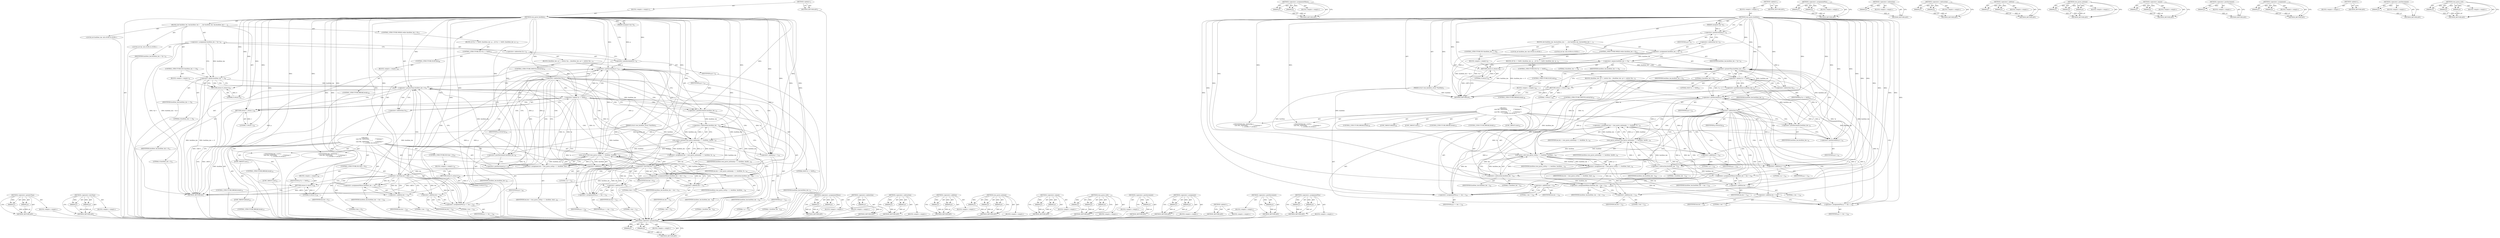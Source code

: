 digraph "&lt;operator&gt;.assignmentPlus" {
vulnerable_141 [label=<(METHOD,&lt;operator&gt;.greaterThan)>];
vulnerable_142 [label=<(PARAM,p1)>];
vulnerable_143 [label=<(PARAM,p2)>];
vulnerable_144 [label=<(BLOCK,&lt;empty&gt;,&lt;empty&gt;)>];
vulnerable_145 [label=<(METHOD_RETURN,ANY)>];
vulnerable_166 [label=<(METHOD,&lt;operator&gt;.assignmentMinus)>];
vulnerable_167 [label=<(PARAM,p1)>];
vulnerable_168 [label=<(PARAM,p2)>];
vulnerable_169 [label=<(BLOCK,&lt;empty&gt;,&lt;empty&gt;)>];
vulnerable_170 [label=<(METHOD_RETURN,ANY)>];
vulnerable_6 [label=<(METHOD,&lt;global&gt;)<SUB>1</SUB>>];
vulnerable_7 [label=<(BLOCK,&lt;empty&gt;,&lt;empty&gt;)<SUB>1</SUB>>];
vulnerable_8 [label=<(METHOD,rose_parse_facilities)<SUB>1</SUB>>];
vulnerable_9 [label=<(PARAM,unsigned char *p)<SUB>1</SUB>>];
vulnerable_10 [label=<(PARAM,struct rose_facilities_struct *facilities)<SUB>2</SUB>>];
vulnerable_11 [label=<(BLOCK,{
	int facilities_len, len;

	facilities_len = ...,{
	int facilities_len, len;

	facilities_len = ...)<SUB>3</SUB>>];
vulnerable_12 [label="<(LOCAL,int facilities_len: int)<SUB>4</SUB>>"];
vulnerable_13 [label="<(LOCAL,int len: int)<SUB>4</SUB>>"];
vulnerable_14 [label=<(&lt;operator&gt;.assignment,facilities_len = *p++)<SUB>6</SUB>>];
vulnerable_15 [label=<(IDENTIFIER,facilities_len,facilities_len = *p++)<SUB>6</SUB>>];
vulnerable_16 [label=<(&lt;operator&gt;.indirection,*p++)<SUB>6</SUB>>];
vulnerable_17 [label=<(&lt;operator&gt;.postIncrement,p++)<SUB>6</SUB>>];
vulnerable_18 [label=<(IDENTIFIER,p,p++)<SUB>6</SUB>>];
vulnerable_19 [label=<(CONTROL_STRUCTURE,IF,if (facilities_len == 0))<SUB>8</SUB>>];
vulnerable_20 [label=<(&lt;operator&gt;.equals,facilities_len == 0)<SUB>8</SUB>>];
vulnerable_21 [label=<(IDENTIFIER,facilities_len,facilities_len == 0)<SUB>8</SUB>>];
vulnerable_22 [label=<(LITERAL,0,facilities_len == 0)<SUB>8</SUB>>];
vulnerable_23 [label=<(BLOCK,&lt;empty&gt;,&lt;empty&gt;)<SUB>9</SUB>>];
vulnerable_24 [label=<(RETURN,return 0;,return 0;)<SUB>9</SUB>>];
vulnerable_25 [label=<(LITERAL,0,return 0;)<SUB>9</SUB>>];
vulnerable_26 [label=<(CONTROL_STRUCTURE,WHILE,while (facilities_len &gt; 0))<SUB>11</SUB>>];
vulnerable_27 [label=<(&lt;operator&gt;.greaterThan,facilities_len &gt; 0)<SUB>11</SUB>>];
vulnerable_28 [label=<(IDENTIFIER,facilities_len,facilities_len &gt; 0)<SUB>11</SUB>>];
vulnerable_29 [label=<(LITERAL,0,facilities_len &gt; 0)<SUB>11</SUB>>];
vulnerable_30 [label=<(BLOCK,{
		if (*p == 0x00) {
			facilities_len--;
			p...,{
		if (*p == 0x00) {
			facilities_len--;
			p...)<SUB>11</SUB>>];
vulnerable_31 [label=<(CONTROL_STRUCTURE,IF,if (*p == 0x00))<SUB>12</SUB>>];
vulnerable_32 [label=<(&lt;operator&gt;.equals,*p == 0x00)<SUB>12</SUB>>];
vulnerable_33 [label=<(&lt;operator&gt;.indirection,*p)<SUB>12</SUB>>];
vulnerable_34 [label=<(IDENTIFIER,p,*p == 0x00)<SUB>12</SUB>>];
vulnerable_35 [label=<(LITERAL,0x00,*p == 0x00)<SUB>12</SUB>>];
vulnerable_36 [label=<(BLOCK,{
			facilities_len--;
			p++;

 			switch (*p)...,{
			facilities_len--;
			p++;

 			switch (*p)...)<SUB>12</SUB>>];
vulnerable_37 [label=<(&lt;operator&gt;.postDecrement,facilities_len--)<SUB>13</SUB>>];
vulnerable_38 [label=<(IDENTIFIER,facilities_len,facilities_len--)<SUB>13</SUB>>];
vulnerable_39 [label=<(&lt;operator&gt;.postIncrement,p++)<SUB>14</SUB>>];
vulnerable_40 [label=<(IDENTIFIER,p,p++)<SUB>14</SUB>>];
vulnerable_41 [label=<(CONTROL_STRUCTURE,SWITCH,switch(*p))<SUB>16</SUB>>];
vulnerable_42 [label=<(&lt;operator&gt;.indirection,*p)<SUB>16</SUB>>];
vulnerable_43 [label=<(IDENTIFIER,p,switch(*p))<SUB>16</SUB>>];
vulnerable_44 [label="<(BLOCK,{
 			case FAC_NATIONAL:		/* National */
 				l...,{
 			case FAC_NATIONAL:		/* National */
 				l...)<SUB>16</SUB>>"];
vulnerable_45 [label=<(JUMP_TARGET,case)<SUB>17</SUB>>];
vulnerable_46 [label="<(IDENTIFIER,FAC_NATIONAL,{
 			case FAC_NATIONAL:		/* National */
 				l...)<SUB>17</SUB>>"];
vulnerable_47 [label=<(&lt;operator&gt;.assignment,len = rose_parse_national(p + 1, facilities, fa...)<SUB>18</SUB>>];
vulnerable_48 [label=<(IDENTIFIER,len,len = rose_parse_national(p + 1, facilities, fa...)<SUB>18</SUB>>];
vulnerable_49 [label=<(rose_parse_national,rose_parse_national(p + 1, facilities, faciliti...)<SUB>18</SUB>>];
vulnerable_50 [label=<(&lt;operator&gt;.addition,p + 1)<SUB>18</SUB>>];
vulnerable_51 [label=<(IDENTIFIER,p,p + 1)<SUB>18</SUB>>];
vulnerable_52 [label=<(LITERAL,1,p + 1)<SUB>18</SUB>>];
vulnerable_53 [label=<(IDENTIFIER,facilities,rose_parse_national(p + 1, facilities, faciliti...)<SUB>18</SUB>>];
vulnerable_54 [label=<(&lt;operator&gt;.subtraction,facilities_len - 1)<SUB>18</SUB>>];
vulnerable_55 [label=<(IDENTIFIER,facilities_len,facilities_len - 1)<SUB>18</SUB>>];
vulnerable_56 [label=<(LITERAL,1,facilities_len - 1)<SUB>18</SUB>>];
vulnerable_57 [label=<(&lt;operator&gt;.assignmentMinus,facilities_len -= len + 1)<SUB>19</SUB>>];
vulnerable_58 [label=<(IDENTIFIER,facilities_len,facilities_len -= len + 1)<SUB>19</SUB>>];
vulnerable_59 [label=<(&lt;operator&gt;.addition,len + 1)<SUB>19</SUB>>];
vulnerable_60 [label=<(IDENTIFIER,len,len + 1)<SUB>19</SUB>>];
vulnerable_61 [label=<(LITERAL,1,len + 1)<SUB>19</SUB>>];
vulnerable_62 [label=<(&lt;operator&gt;.assignmentPlus,p += len + 1)<SUB>20</SUB>>];
vulnerable_63 [label=<(IDENTIFIER,p,p += len + 1)<SUB>20</SUB>>];
vulnerable_64 [label=<(&lt;operator&gt;.addition,len + 1)<SUB>20</SUB>>];
vulnerable_65 [label=<(IDENTIFIER,len,len + 1)<SUB>20</SUB>>];
vulnerable_66 [label=<(LITERAL,1,len + 1)<SUB>20</SUB>>];
vulnerable_67 [label=<(CONTROL_STRUCTURE,BREAK,break;)<SUB>21</SUB>>];
vulnerable_68 [label=<(JUMP_TARGET,case)<SUB>23</SUB>>];
vulnerable_69 [label="<(IDENTIFIER,FAC_CCITT,{
 			case FAC_NATIONAL:		/* National */
 				l...)<SUB>23</SUB>>"];
vulnerable_70 [label=<(&lt;operator&gt;.assignment,len = rose_parse_ccitt(p + 1, facilities, facil...)<SUB>24</SUB>>];
vulnerable_71 [label=<(IDENTIFIER,len,len = rose_parse_ccitt(p + 1, facilities, facil...)<SUB>24</SUB>>];
vulnerable_72 [label=<(rose_parse_ccitt,rose_parse_ccitt(p + 1, facilities, facilities_...)<SUB>24</SUB>>];
vulnerable_73 [label=<(&lt;operator&gt;.addition,p + 1)<SUB>24</SUB>>];
vulnerable_74 [label=<(IDENTIFIER,p,p + 1)<SUB>24</SUB>>];
vulnerable_75 [label=<(LITERAL,1,p + 1)<SUB>24</SUB>>];
vulnerable_76 [label=<(IDENTIFIER,facilities,rose_parse_ccitt(p + 1, facilities, facilities_...)<SUB>24</SUB>>];
vulnerable_77 [label=<(&lt;operator&gt;.subtraction,facilities_len - 1)<SUB>24</SUB>>];
vulnerable_78 [label=<(IDENTIFIER,facilities_len,facilities_len - 1)<SUB>24</SUB>>];
vulnerable_79 [label=<(LITERAL,1,facilities_len - 1)<SUB>24</SUB>>];
vulnerable_80 [label=<(&lt;operator&gt;.assignmentMinus,facilities_len -= len + 1)<SUB>25</SUB>>];
vulnerable_81 [label=<(IDENTIFIER,facilities_len,facilities_len -= len + 1)<SUB>25</SUB>>];
vulnerable_82 [label=<(&lt;operator&gt;.addition,len + 1)<SUB>25</SUB>>];
vulnerable_83 [label=<(IDENTIFIER,len,len + 1)<SUB>25</SUB>>];
vulnerable_84 [label=<(LITERAL,1,len + 1)<SUB>25</SUB>>];
vulnerable_85 [label=<(&lt;operator&gt;.assignmentPlus,p += len + 1)<SUB>26</SUB>>];
vulnerable_86 [label=<(IDENTIFIER,p,p += len + 1)<SUB>26</SUB>>];
vulnerable_87 [label=<(&lt;operator&gt;.addition,len + 1)<SUB>26</SUB>>];
vulnerable_88 [label=<(IDENTIFIER,len,len + 1)<SUB>26</SUB>>];
vulnerable_89 [label=<(LITERAL,1,len + 1)<SUB>26</SUB>>];
vulnerable_90 [label=<(CONTROL_STRUCTURE,BREAK,break;)<SUB>27</SUB>>];
vulnerable_91 [label=<(JUMP_TARGET,default)<SUB>29</SUB>>];
vulnerable_92 [label=<(&lt;operator&gt;.postDecrement,facilities_len--)<SUB>31</SUB>>];
vulnerable_93 [label=<(IDENTIFIER,facilities_len,facilities_len--)<SUB>31</SUB>>];
vulnerable_94 [label=<(&lt;operator&gt;.postIncrement,p++)<SUB>32</SUB>>];
vulnerable_95 [label=<(IDENTIFIER,p,p++)<SUB>32</SUB>>];
vulnerable_96 [label=<(CONTROL_STRUCTURE,BREAK,break;)<SUB>33</SUB>>];
vulnerable_97 [label=<(CONTROL_STRUCTURE,ELSE,else)<SUB>36</SUB>>];
vulnerable_98 [label=<(BLOCK,&lt;empty&gt;,&lt;empty&gt;)<SUB>36</SUB>>];
vulnerable_99 [label=<(CONTROL_STRUCTURE,BREAK,break;)<SUB>36</SUB>>];
vulnerable_100 [label=<(RETURN,return 1;,return 1;)<SUB>39</SUB>>];
vulnerable_101 [label=<(LITERAL,1,return 1;)<SUB>39</SUB>>];
vulnerable_102 [label=<(METHOD_RETURN,int)<SUB>1</SUB>>];
vulnerable_104 [label=<(METHOD_RETURN,ANY)<SUB>1</SUB>>];
vulnerable_171 [label=<(METHOD,&lt;operator&gt;.assignmentPlus)>];
vulnerable_172 [label=<(PARAM,p1)>];
vulnerable_173 [label=<(PARAM,p2)>];
vulnerable_174 [label=<(BLOCK,&lt;empty&gt;,&lt;empty&gt;)>];
vulnerable_175 [label=<(METHOD_RETURN,ANY)>];
vulnerable_128 [label=<(METHOD,&lt;operator&gt;.indirection)>];
vulnerable_129 [label=<(PARAM,p1)>];
vulnerable_130 [label=<(BLOCK,&lt;empty&gt;,&lt;empty&gt;)>];
vulnerable_131 [label=<(METHOD_RETURN,ANY)>];
vulnerable_161 [label=<(METHOD,&lt;operator&gt;.subtraction)>];
vulnerable_162 [label=<(PARAM,p1)>];
vulnerable_163 [label=<(PARAM,p2)>];
vulnerable_164 [label=<(BLOCK,&lt;empty&gt;,&lt;empty&gt;)>];
vulnerable_165 [label=<(METHOD_RETURN,ANY)>];
vulnerable_156 [label=<(METHOD,&lt;operator&gt;.addition)>];
vulnerable_157 [label=<(PARAM,p1)>];
vulnerable_158 [label=<(PARAM,p2)>];
vulnerable_159 [label=<(BLOCK,&lt;empty&gt;,&lt;empty&gt;)>];
vulnerable_160 [label=<(METHOD_RETURN,ANY)>];
vulnerable_150 [label=<(METHOD,rose_parse_national)>];
vulnerable_151 [label=<(PARAM,p1)>];
vulnerable_152 [label=<(PARAM,p2)>];
vulnerable_153 [label=<(PARAM,p3)>];
vulnerable_154 [label=<(BLOCK,&lt;empty&gt;,&lt;empty&gt;)>];
vulnerable_155 [label=<(METHOD_RETURN,ANY)>];
vulnerable_136 [label=<(METHOD,&lt;operator&gt;.equals)>];
vulnerable_137 [label=<(PARAM,p1)>];
vulnerable_138 [label=<(PARAM,p2)>];
vulnerable_139 [label=<(BLOCK,&lt;empty&gt;,&lt;empty&gt;)>];
vulnerable_140 [label=<(METHOD_RETURN,ANY)>];
vulnerable_132 [label=<(METHOD,&lt;operator&gt;.postIncrement)>];
vulnerable_133 [label=<(PARAM,p1)>];
vulnerable_134 [label=<(BLOCK,&lt;empty&gt;,&lt;empty&gt;)>];
vulnerable_135 [label=<(METHOD_RETURN,ANY)>];
vulnerable_123 [label=<(METHOD,&lt;operator&gt;.assignment)>];
vulnerable_124 [label=<(PARAM,p1)>];
vulnerable_125 [label=<(PARAM,p2)>];
vulnerable_126 [label=<(BLOCK,&lt;empty&gt;,&lt;empty&gt;)>];
vulnerable_127 [label=<(METHOD_RETURN,ANY)>];
vulnerable_117 [label=<(METHOD,&lt;global&gt;)<SUB>1</SUB>>];
vulnerable_118 [label=<(BLOCK,&lt;empty&gt;,&lt;empty&gt;)>];
vulnerable_119 [label=<(METHOD_RETURN,ANY)>];
vulnerable_146 [label=<(METHOD,&lt;operator&gt;.postDecrement)>];
vulnerable_147 [label=<(PARAM,p1)>];
vulnerable_148 [label=<(BLOCK,&lt;empty&gt;,&lt;empty&gt;)>];
vulnerable_149 [label=<(METHOD_RETURN,ANY)>];
vulnerable_176 [label=<(METHOD,rose_parse_ccitt)>];
vulnerable_177 [label=<(PARAM,p1)>];
vulnerable_178 [label=<(PARAM,p2)>];
vulnerable_179 [label=<(PARAM,p3)>];
vulnerable_180 [label=<(BLOCK,&lt;empty&gt;,&lt;empty&gt;)>];
vulnerable_181 [label=<(METHOD_RETURN,ANY)>];
fixed_155 [label=<(METHOD,&lt;operator&gt;.greaterThan)>];
fixed_156 [label=<(PARAM,p1)>];
fixed_157 [label=<(PARAM,p2)>];
fixed_158 [label=<(BLOCK,&lt;empty&gt;,&lt;empty&gt;)>];
fixed_159 [label=<(METHOD_RETURN,ANY)>];
fixed_180 [label=<(METHOD,&lt;operator&gt;.lessThan)>];
fixed_181 [label=<(PARAM,p1)>];
fixed_182 [label=<(PARAM,p2)>];
fixed_183 [label=<(BLOCK,&lt;empty&gt;,&lt;empty&gt;)>];
fixed_184 [label=<(METHOD_RETURN,ANY)>];
fixed_6 [label=<(METHOD,&lt;global&gt;)<SUB>1</SUB>>];
fixed_7 [label=<(BLOCK,&lt;empty&gt;,&lt;empty&gt;)<SUB>1</SUB>>];
fixed_8 [label=<(METHOD,rose_parse_facilities)<SUB>1</SUB>>];
fixed_9 [label=<(PARAM,unsigned char *p)<SUB>1</SUB>>];
fixed_10 [label=<(PARAM,struct rose_facilities_struct *facilities)<SUB>2</SUB>>];
fixed_11 [label=<(BLOCK,{
	int facilities_len, len;

	facilities_len = ...,{
	int facilities_len, len;

	facilities_len = ...)<SUB>3</SUB>>];
fixed_12 [label="<(LOCAL,int facilities_len: int)<SUB>4</SUB>>"];
fixed_13 [label="<(LOCAL,int len: int)<SUB>4</SUB>>"];
fixed_14 [label=<(&lt;operator&gt;.assignment,facilities_len = *p++)<SUB>6</SUB>>];
fixed_15 [label=<(IDENTIFIER,facilities_len,facilities_len = *p++)<SUB>6</SUB>>];
fixed_16 [label=<(&lt;operator&gt;.indirection,*p++)<SUB>6</SUB>>];
fixed_17 [label=<(&lt;operator&gt;.postIncrement,p++)<SUB>6</SUB>>];
fixed_18 [label=<(IDENTIFIER,p,p++)<SUB>6</SUB>>];
fixed_19 [label=<(CONTROL_STRUCTURE,IF,if (facilities_len == 0))<SUB>8</SUB>>];
fixed_20 [label=<(&lt;operator&gt;.equals,facilities_len == 0)<SUB>8</SUB>>];
fixed_21 [label=<(IDENTIFIER,facilities_len,facilities_len == 0)<SUB>8</SUB>>];
fixed_22 [label=<(LITERAL,0,facilities_len == 0)<SUB>8</SUB>>];
fixed_23 [label=<(BLOCK,&lt;empty&gt;,&lt;empty&gt;)<SUB>9</SUB>>];
fixed_24 [label=<(RETURN,return 0;,return 0;)<SUB>9</SUB>>];
fixed_25 [label=<(LITERAL,0,return 0;)<SUB>9</SUB>>];
fixed_26 [label=<(CONTROL_STRUCTURE,WHILE,while (facilities_len &gt; 0))<SUB>11</SUB>>];
fixed_27 [label=<(&lt;operator&gt;.greaterThan,facilities_len &gt; 0)<SUB>11</SUB>>];
fixed_28 [label=<(IDENTIFIER,facilities_len,facilities_len &gt; 0)<SUB>11</SUB>>];
fixed_29 [label=<(LITERAL,0,facilities_len &gt; 0)<SUB>11</SUB>>];
fixed_30 [label=<(BLOCK,{
		if (*p == 0x00) {
			facilities_len--;
			p...,{
		if (*p == 0x00) {
			facilities_len--;
			p...)<SUB>11</SUB>>];
fixed_31 [label=<(CONTROL_STRUCTURE,IF,if (*p == 0x00))<SUB>12</SUB>>];
fixed_32 [label=<(&lt;operator&gt;.equals,*p == 0x00)<SUB>12</SUB>>];
fixed_33 [label=<(&lt;operator&gt;.indirection,*p)<SUB>12</SUB>>];
fixed_34 [label=<(IDENTIFIER,p,*p == 0x00)<SUB>12</SUB>>];
fixed_35 [label=<(LITERAL,0x00,*p == 0x00)<SUB>12</SUB>>];
fixed_36 [label=<(BLOCK,{
			facilities_len--;
			p++;

 			switch (*p)...,{
			facilities_len--;
			p++;

 			switch (*p)...)<SUB>12</SUB>>];
fixed_37 [label=<(&lt;operator&gt;.postDecrement,facilities_len--)<SUB>13</SUB>>];
fixed_38 [label=<(IDENTIFIER,facilities_len,facilities_len--)<SUB>13</SUB>>];
fixed_39 [label=<(&lt;operator&gt;.postIncrement,p++)<SUB>14</SUB>>];
fixed_40 [label=<(IDENTIFIER,p,p++)<SUB>14</SUB>>];
fixed_41 [label=<(CONTROL_STRUCTURE,SWITCH,switch(*p))<SUB>16</SUB>>];
fixed_42 [label=<(&lt;operator&gt;.indirection,*p)<SUB>16</SUB>>];
fixed_43 [label=<(IDENTIFIER,p,switch(*p))<SUB>16</SUB>>];
fixed_44 [label="<(BLOCK,{
 			case FAC_NATIONAL:		/* National */
 				l...,{
 			case FAC_NATIONAL:		/* National */
 				l...)<SUB>16</SUB>>"];
fixed_45 [label=<(JUMP_TARGET,case)<SUB>17</SUB>>];
fixed_46 [label="<(IDENTIFIER,FAC_NATIONAL,{
 			case FAC_NATIONAL:		/* National */
 				l...)<SUB>17</SUB>>"];
fixed_47 [label=<(&lt;operator&gt;.assignment,len = rose_parse_national(p + 1, facilities, fa...)<SUB>18</SUB>>];
fixed_48 [label=<(IDENTIFIER,len,len = rose_parse_national(p + 1, facilities, fa...)<SUB>18</SUB>>];
fixed_49 [label=<(rose_parse_national,rose_parse_national(p + 1, facilities, faciliti...)<SUB>18</SUB>>];
fixed_50 [label=<(&lt;operator&gt;.addition,p + 1)<SUB>18</SUB>>];
fixed_51 [label=<(IDENTIFIER,p,p + 1)<SUB>18</SUB>>];
fixed_52 [label=<(LITERAL,1,p + 1)<SUB>18</SUB>>];
fixed_53 [label=<(IDENTIFIER,facilities,rose_parse_national(p + 1, facilities, faciliti...)<SUB>18</SUB>>];
fixed_54 [label=<(&lt;operator&gt;.subtraction,facilities_len - 1)<SUB>18</SUB>>];
fixed_55 [label=<(IDENTIFIER,facilities_len,facilities_len - 1)<SUB>18</SUB>>];
fixed_56 [label=<(LITERAL,1,facilities_len - 1)<SUB>18</SUB>>];
fixed_57 [label=<(CONTROL_STRUCTURE,IF,if (len &lt; 0))<SUB>19</SUB>>];
fixed_58 [label=<(&lt;operator&gt;.lessThan,len &lt; 0)<SUB>19</SUB>>];
fixed_59 [label=<(IDENTIFIER,len,len &lt; 0)<SUB>19</SUB>>];
fixed_60 [label=<(LITERAL,0,len &lt; 0)<SUB>19</SUB>>];
fixed_61 [label=<(BLOCK,&lt;empty&gt;,&lt;empty&gt;)<SUB>20</SUB>>];
fixed_62 [label=<(RETURN,return 0;,return 0;)<SUB>20</SUB>>];
fixed_63 [label=<(LITERAL,0,return 0;)<SUB>20</SUB>>];
fixed_64 [label=<(&lt;operator&gt;.assignmentMinus,facilities_len -= len + 1)<SUB>21</SUB>>];
fixed_65 [label=<(IDENTIFIER,facilities_len,facilities_len -= len + 1)<SUB>21</SUB>>];
fixed_66 [label=<(&lt;operator&gt;.addition,len + 1)<SUB>21</SUB>>];
fixed_67 [label=<(IDENTIFIER,len,len + 1)<SUB>21</SUB>>];
fixed_68 [label=<(LITERAL,1,len + 1)<SUB>21</SUB>>];
fixed_69 [label=<(&lt;operator&gt;.assignmentPlus,p += len + 1)<SUB>22</SUB>>];
fixed_70 [label=<(IDENTIFIER,p,p += len + 1)<SUB>22</SUB>>];
fixed_71 [label=<(&lt;operator&gt;.addition,len + 1)<SUB>22</SUB>>];
fixed_72 [label=<(IDENTIFIER,len,len + 1)<SUB>22</SUB>>];
fixed_73 [label=<(LITERAL,1,len + 1)<SUB>22</SUB>>];
fixed_74 [label=<(CONTROL_STRUCTURE,BREAK,break;)<SUB>23</SUB>>];
fixed_75 [label=<(JUMP_TARGET,case)<SUB>25</SUB>>];
fixed_76 [label="<(IDENTIFIER,FAC_CCITT,{
 			case FAC_NATIONAL:		/* National */
 				l...)<SUB>25</SUB>>"];
fixed_77 [label=<(&lt;operator&gt;.assignment,len = rose_parse_ccitt(p + 1, facilities, facil...)<SUB>26</SUB>>];
fixed_78 [label=<(IDENTIFIER,len,len = rose_parse_ccitt(p + 1, facilities, facil...)<SUB>26</SUB>>];
fixed_79 [label=<(rose_parse_ccitt,rose_parse_ccitt(p + 1, facilities, facilities_...)<SUB>26</SUB>>];
fixed_80 [label=<(&lt;operator&gt;.addition,p + 1)<SUB>26</SUB>>];
fixed_81 [label=<(IDENTIFIER,p,p + 1)<SUB>26</SUB>>];
fixed_82 [label=<(LITERAL,1,p + 1)<SUB>26</SUB>>];
fixed_83 [label=<(IDENTIFIER,facilities,rose_parse_ccitt(p + 1, facilities, facilities_...)<SUB>26</SUB>>];
fixed_84 [label=<(&lt;operator&gt;.subtraction,facilities_len - 1)<SUB>26</SUB>>];
fixed_85 [label=<(IDENTIFIER,facilities_len,facilities_len - 1)<SUB>26</SUB>>];
fixed_86 [label=<(LITERAL,1,facilities_len - 1)<SUB>26</SUB>>];
fixed_87 [label=<(CONTROL_STRUCTURE,IF,if (len &lt; 0))<SUB>27</SUB>>];
fixed_88 [label=<(&lt;operator&gt;.lessThan,len &lt; 0)<SUB>27</SUB>>];
fixed_89 [label=<(IDENTIFIER,len,len &lt; 0)<SUB>27</SUB>>];
fixed_90 [label=<(LITERAL,0,len &lt; 0)<SUB>27</SUB>>];
fixed_91 [label=<(BLOCK,&lt;empty&gt;,&lt;empty&gt;)<SUB>28</SUB>>];
fixed_92 [label=<(RETURN,return 0;,return 0;)<SUB>28</SUB>>];
fixed_93 [label=<(LITERAL,0,return 0;)<SUB>28</SUB>>];
fixed_94 [label=<(&lt;operator&gt;.assignmentMinus,facilities_len -= len + 1)<SUB>29</SUB>>];
fixed_95 [label=<(IDENTIFIER,facilities_len,facilities_len -= len + 1)<SUB>29</SUB>>];
fixed_96 [label=<(&lt;operator&gt;.addition,len + 1)<SUB>29</SUB>>];
fixed_97 [label=<(IDENTIFIER,len,len + 1)<SUB>29</SUB>>];
fixed_98 [label=<(LITERAL,1,len + 1)<SUB>29</SUB>>];
fixed_99 [label=<(&lt;operator&gt;.assignmentPlus,p += len + 1)<SUB>30</SUB>>];
fixed_100 [label=<(IDENTIFIER,p,p += len + 1)<SUB>30</SUB>>];
fixed_101 [label=<(&lt;operator&gt;.addition,len + 1)<SUB>30</SUB>>];
fixed_102 [label=<(IDENTIFIER,len,len + 1)<SUB>30</SUB>>];
fixed_103 [label=<(LITERAL,1,len + 1)<SUB>30</SUB>>];
fixed_104 [label=<(CONTROL_STRUCTURE,BREAK,break;)<SUB>31</SUB>>];
fixed_105 [label=<(JUMP_TARGET,default)<SUB>33</SUB>>];
fixed_106 [label=<(&lt;operator&gt;.postDecrement,facilities_len--)<SUB>35</SUB>>];
fixed_107 [label=<(IDENTIFIER,facilities_len,facilities_len--)<SUB>35</SUB>>];
fixed_108 [label=<(&lt;operator&gt;.postIncrement,p++)<SUB>36</SUB>>];
fixed_109 [label=<(IDENTIFIER,p,p++)<SUB>36</SUB>>];
fixed_110 [label=<(CONTROL_STRUCTURE,BREAK,break;)<SUB>37</SUB>>];
fixed_111 [label=<(CONTROL_STRUCTURE,ELSE,else)<SUB>40</SUB>>];
fixed_112 [label=<(BLOCK,&lt;empty&gt;,&lt;empty&gt;)<SUB>40</SUB>>];
fixed_113 [label=<(CONTROL_STRUCTURE,BREAK,break;)<SUB>40</SUB>>];
fixed_114 [label=<(RETURN,return 1;,return 1;)<SUB>43</SUB>>];
fixed_115 [label=<(LITERAL,1,return 1;)<SUB>43</SUB>>];
fixed_116 [label=<(METHOD_RETURN,int)<SUB>1</SUB>>];
fixed_118 [label=<(METHOD_RETURN,ANY)<SUB>1</SUB>>];
fixed_185 [label=<(METHOD,&lt;operator&gt;.assignmentMinus)>];
fixed_186 [label=<(PARAM,p1)>];
fixed_187 [label=<(PARAM,p2)>];
fixed_188 [label=<(BLOCK,&lt;empty&gt;,&lt;empty&gt;)>];
fixed_189 [label=<(METHOD_RETURN,ANY)>];
fixed_142 [label=<(METHOD,&lt;operator&gt;.indirection)>];
fixed_143 [label=<(PARAM,p1)>];
fixed_144 [label=<(BLOCK,&lt;empty&gt;,&lt;empty&gt;)>];
fixed_145 [label=<(METHOD_RETURN,ANY)>];
fixed_175 [label=<(METHOD,&lt;operator&gt;.subtraction)>];
fixed_176 [label=<(PARAM,p1)>];
fixed_177 [label=<(PARAM,p2)>];
fixed_178 [label=<(BLOCK,&lt;empty&gt;,&lt;empty&gt;)>];
fixed_179 [label=<(METHOD_RETURN,ANY)>];
fixed_170 [label=<(METHOD,&lt;operator&gt;.addition)>];
fixed_171 [label=<(PARAM,p1)>];
fixed_172 [label=<(PARAM,p2)>];
fixed_173 [label=<(BLOCK,&lt;empty&gt;,&lt;empty&gt;)>];
fixed_174 [label=<(METHOD_RETURN,ANY)>];
fixed_164 [label=<(METHOD,rose_parse_national)>];
fixed_165 [label=<(PARAM,p1)>];
fixed_166 [label=<(PARAM,p2)>];
fixed_167 [label=<(PARAM,p3)>];
fixed_168 [label=<(BLOCK,&lt;empty&gt;,&lt;empty&gt;)>];
fixed_169 [label=<(METHOD_RETURN,ANY)>];
fixed_150 [label=<(METHOD,&lt;operator&gt;.equals)>];
fixed_151 [label=<(PARAM,p1)>];
fixed_152 [label=<(PARAM,p2)>];
fixed_153 [label=<(BLOCK,&lt;empty&gt;,&lt;empty&gt;)>];
fixed_154 [label=<(METHOD_RETURN,ANY)>];
fixed_195 [label=<(METHOD,rose_parse_ccitt)>];
fixed_196 [label=<(PARAM,p1)>];
fixed_197 [label=<(PARAM,p2)>];
fixed_198 [label=<(PARAM,p3)>];
fixed_199 [label=<(BLOCK,&lt;empty&gt;,&lt;empty&gt;)>];
fixed_200 [label=<(METHOD_RETURN,ANY)>];
fixed_146 [label=<(METHOD,&lt;operator&gt;.postIncrement)>];
fixed_147 [label=<(PARAM,p1)>];
fixed_148 [label=<(BLOCK,&lt;empty&gt;,&lt;empty&gt;)>];
fixed_149 [label=<(METHOD_RETURN,ANY)>];
fixed_137 [label=<(METHOD,&lt;operator&gt;.assignment)>];
fixed_138 [label=<(PARAM,p1)>];
fixed_139 [label=<(PARAM,p2)>];
fixed_140 [label=<(BLOCK,&lt;empty&gt;,&lt;empty&gt;)>];
fixed_141 [label=<(METHOD_RETURN,ANY)>];
fixed_131 [label=<(METHOD,&lt;global&gt;)<SUB>1</SUB>>];
fixed_132 [label=<(BLOCK,&lt;empty&gt;,&lt;empty&gt;)>];
fixed_133 [label=<(METHOD_RETURN,ANY)>];
fixed_160 [label=<(METHOD,&lt;operator&gt;.postDecrement)>];
fixed_161 [label=<(PARAM,p1)>];
fixed_162 [label=<(BLOCK,&lt;empty&gt;,&lt;empty&gt;)>];
fixed_163 [label=<(METHOD_RETURN,ANY)>];
fixed_190 [label=<(METHOD,&lt;operator&gt;.assignmentPlus)>];
fixed_191 [label=<(PARAM,p1)>];
fixed_192 [label=<(PARAM,p2)>];
fixed_193 [label=<(BLOCK,&lt;empty&gt;,&lt;empty&gt;)>];
fixed_194 [label=<(METHOD_RETURN,ANY)>];
vulnerable_141 -> vulnerable_142  [key=0, label="AST: "];
vulnerable_141 -> vulnerable_142  [key=1, label="DDG: "];
vulnerable_141 -> vulnerable_144  [key=0, label="AST: "];
vulnerable_141 -> vulnerable_143  [key=0, label="AST: "];
vulnerable_141 -> vulnerable_143  [key=1, label="DDG: "];
vulnerable_141 -> vulnerable_145  [key=0, label="AST: "];
vulnerable_141 -> vulnerable_145  [key=1, label="CFG: "];
vulnerable_142 -> vulnerable_145  [key=0, label="DDG: p1"];
vulnerable_143 -> vulnerable_145  [key=0, label="DDG: p2"];
vulnerable_166 -> vulnerable_167  [key=0, label="AST: "];
vulnerable_166 -> vulnerable_167  [key=1, label="DDG: "];
vulnerable_166 -> vulnerable_169  [key=0, label="AST: "];
vulnerable_166 -> vulnerable_168  [key=0, label="AST: "];
vulnerable_166 -> vulnerable_168  [key=1, label="DDG: "];
vulnerable_166 -> vulnerable_170  [key=0, label="AST: "];
vulnerable_166 -> vulnerable_170  [key=1, label="CFG: "];
vulnerable_167 -> vulnerable_170  [key=0, label="DDG: p1"];
vulnerable_168 -> vulnerable_170  [key=0, label="DDG: p2"];
vulnerable_6 -> vulnerable_7  [key=0, label="AST: "];
vulnerable_6 -> vulnerable_104  [key=0, label="AST: "];
vulnerable_6 -> vulnerable_104  [key=1, label="CFG: "];
vulnerable_7 -> vulnerable_8  [key=0, label="AST: "];
vulnerable_8 -> vulnerable_9  [key=0, label="AST: "];
vulnerable_8 -> vulnerable_9  [key=1, label="DDG: "];
vulnerable_8 -> vulnerable_10  [key=0, label="AST: "];
vulnerable_8 -> vulnerable_10  [key=1, label="DDG: "];
vulnerable_8 -> vulnerable_11  [key=0, label="AST: "];
vulnerable_8 -> vulnerable_102  [key=0, label="AST: "];
vulnerable_8 -> vulnerable_17  [key=0, label="CFG: "];
vulnerable_8 -> vulnerable_17  [key=1, label="DDG: "];
vulnerable_8 -> vulnerable_100  [key=0, label="DDG: "];
vulnerable_8 -> vulnerable_101  [key=0, label="DDG: "];
vulnerable_8 -> vulnerable_20  [key=0, label="DDG: "];
vulnerable_8 -> vulnerable_24  [key=0, label="DDG: "];
vulnerable_8 -> vulnerable_27  [key=0, label="DDG: "];
vulnerable_8 -> vulnerable_25  [key=0, label="DDG: "];
vulnerable_8 -> vulnerable_32  [key=0, label="DDG: "];
vulnerable_8 -> vulnerable_37  [key=0, label="DDG: "];
vulnerable_8 -> vulnerable_39  [key=0, label="DDG: "];
vulnerable_8 -> vulnerable_46  [key=0, label="DDG: "];
vulnerable_8 -> vulnerable_57  [key=0, label="DDG: "];
vulnerable_8 -> vulnerable_62  [key=0, label="DDG: "];
vulnerable_8 -> vulnerable_69  [key=0, label="DDG: "];
vulnerable_8 -> vulnerable_80  [key=0, label="DDG: "];
vulnerable_8 -> vulnerable_85  [key=0, label="DDG: "];
vulnerable_8 -> vulnerable_92  [key=0, label="DDG: "];
vulnerable_8 -> vulnerable_94  [key=0, label="DDG: "];
vulnerable_8 -> vulnerable_49  [key=0, label="DDG: "];
vulnerable_8 -> vulnerable_59  [key=0, label="DDG: "];
vulnerable_8 -> vulnerable_64  [key=0, label="DDG: "];
vulnerable_8 -> vulnerable_72  [key=0, label="DDG: "];
vulnerable_8 -> vulnerable_82  [key=0, label="DDG: "];
vulnerable_8 -> vulnerable_87  [key=0, label="DDG: "];
vulnerable_8 -> vulnerable_50  [key=0, label="DDG: "];
vulnerable_8 -> vulnerable_54  [key=0, label="DDG: "];
vulnerable_8 -> vulnerable_73  [key=0, label="DDG: "];
vulnerable_8 -> vulnerable_77  [key=0, label="DDG: "];
vulnerable_9 -> vulnerable_17  [key=0, label="DDG: p"];
vulnerable_10 -> vulnerable_102  [key=0, label="DDG: facilities"];
vulnerable_10 -> vulnerable_49  [key=0, label="DDG: facilities"];
vulnerable_10 -> vulnerable_72  [key=0, label="DDG: facilities"];
vulnerable_11 -> vulnerable_12  [key=0, label="AST: "];
vulnerable_11 -> vulnerable_13  [key=0, label="AST: "];
vulnerable_11 -> vulnerable_14  [key=0, label="AST: "];
vulnerable_11 -> vulnerable_19  [key=0, label="AST: "];
vulnerable_11 -> vulnerable_26  [key=0, label="AST: "];
vulnerable_11 -> vulnerable_100  [key=0, label="AST: "];
vulnerable_14 -> vulnerable_15  [key=0, label="AST: "];
vulnerable_14 -> vulnerable_16  [key=0, label="AST: "];
vulnerable_14 -> vulnerable_20  [key=0, label="CFG: "];
vulnerable_14 -> vulnerable_20  [key=1, label="DDG: facilities_len"];
vulnerable_14 -> vulnerable_102  [key=0, label="DDG: *p++"];
vulnerable_14 -> vulnerable_102  [key=1, label="DDG: facilities_len = *p++"];
vulnerable_16 -> vulnerable_17  [key=0, label="AST: "];
vulnerable_16 -> vulnerable_14  [key=0, label="CFG: "];
vulnerable_17 -> vulnerable_18  [key=0, label="AST: "];
vulnerable_17 -> vulnerable_16  [key=0, label="CFG: "];
vulnerable_17 -> vulnerable_102  [key=0, label="DDG: p"];
vulnerable_17 -> vulnerable_39  [key=0, label="DDG: p"];
vulnerable_19 -> vulnerable_20  [key=0, label="AST: "];
vulnerable_19 -> vulnerable_23  [key=0, label="AST: "];
vulnerable_20 -> vulnerable_21  [key=0, label="AST: "];
vulnerable_20 -> vulnerable_22  [key=0, label="AST: "];
vulnerable_20 -> vulnerable_24  [key=0, label="CFG: "];
vulnerable_20 -> vulnerable_24  [key=1, label="CDG: "];
vulnerable_20 -> vulnerable_27  [key=0, label="CFG: "];
vulnerable_20 -> vulnerable_27  [key=1, label="DDG: facilities_len"];
vulnerable_20 -> vulnerable_27  [key=2, label="CDG: "];
vulnerable_20 -> vulnerable_102  [key=0, label="DDG: facilities_len"];
vulnerable_20 -> vulnerable_102  [key=1, label="DDG: facilities_len == 0"];
vulnerable_20 -> vulnerable_100  [key=0, label="CDG: "];
vulnerable_23 -> vulnerable_24  [key=0, label="AST: "];
vulnerable_24 -> vulnerable_25  [key=0, label="AST: "];
vulnerable_24 -> vulnerable_102  [key=0, label="CFG: "];
vulnerable_24 -> vulnerable_102  [key=1, label="DDG: &lt;RET&gt;"];
vulnerable_25 -> vulnerable_24  [key=0, label="DDG: 0"];
vulnerable_26 -> vulnerable_27  [key=0, label="AST: "];
vulnerable_26 -> vulnerable_30  [key=0, label="AST: "];
vulnerable_27 -> vulnerable_28  [key=0, label="AST: "];
vulnerable_27 -> vulnerable_29  [key=0, label="AST: "];
vulnerable_27 -> vulnerable_33  [key=0, label="CFG: "];
vulnerable_27 -> vulnerable_33  [key=1, label="CDG: "];
vulnerable_27 -> vulnerable_100  [key=0, label="CFG: "];
vulnerable_27 -> vulnerable_37  [key=0, label="DDG: facilities_len"];
vulnerable_27 -> vulnerable_32  [key=0, label="CDG: "];
vulnerable_30 -> vulnerable_31  [key=0, label="AST: "];
vulnerable_31 -> vulnerable_32  [key=0, label="AST: "];
vulnerable_31 -> vulnerable_36  [key=0, label="AST: "];
vulnerable_31 -> vulnerable_97  [key=0, label="AST: "];
vulnerable_32 -> vulnerable_33  [key=0, label="AST: "];
vulnerable_32 -> vulnerable_35  [key=0, label="AST: "];
vulnerable_32 -> vulnerable_37  [key=0, label="CFG: "];
vulnerable_32 -> vulnerable_37  [key=1, label="CDG: "];
vulnerable_32 -> vulnerable_100  [key=0, label="CFG: "];
vulnerable_32 -> vulnerable_39  [key=0, label="DDG: *p"];
vulnerable_32 -> vulnerable_39  [key=1, label="CDG: "];
vulnerable_32 -> vulnerable_62  [key=0, label="DDG: *p"];
vulnerable_32 -> vulnerable_85  [key=0, label="DDG: *p"];
vulnerable_32 -> vulnerable_94  [key=0, label="DDG: *p"];
vulnerable_32 -> vulnerable_49  [key=0, label="DDG: *p"];
vulnerable_32 -> vulnerable_72  [key=0, label="DDG: *p"];
vulnerable_32 -> vulnerable_50  [key=0, label="DDG: *p"];
vulnerable_32 -> vulnerable_73  [key=0, label="DDG: *p"];
vulnerable_32 -> vulnerable_42  [key=0, label="CDG: "];
vulnerable_32 -> vulnerable_27  [key=0, label="CDG: "];
vulnerable_33 -> vulnerable_34  [key=0, label="AST: "];
vulnerable_33 -> vulnerable_32  [key=0, label="CFG: "];
vulnerable_36 -> vulnerable_37  [key=0, label="AST: "];
vulnerable_36 -> vulnerable_39  [key=0, label="AST: "];
vulnerable_36 -> vulnerable_41  [key=0, label="AST: "];
vulnerable_37 -> vulnerable_38  [key=0, label="AST: "];
vulnerable_37 -> vulnerable_39  [key=0, label="CFG: "];
vulnerable_37 -> vulnerable_92  [key=0, label="DDG: facilities_len"];
vulnerable_37 -> vulnerable_54  [key=0, label="DDG: facilities_len"];
vulnerable_37 -> vulnerable_77  [key=0, label="DDG: facilities_len"];
vulnerable_39 -> vulnerable_40  [key=0, label="AST: "];
vulnerable_39 -> vulnerable_42  [key=0, label="CFG: "];
vulnerable_39 -> vulnerable_62  [key=0, label="DDG: p"];
vulnerable_39 -> vulnerable_85  [key=0, label="DDG: p"];
vulnerable_39 -> vulnerable_94  [key=0, label="DDG: p"];
vulnerable_39 -> vulnerable_49  [key=0, label="DDG: p"];
vulnerable_39 -> vulnerable_72  [key=0, label="DDG: p"];
vulnerable_39 -> vulnerable_50  [key=0, label="DDG: p"];
vulnerable_39 -> vulnerable_73  [key=0, label="DDG: p"];
vulnerable_41 -> vulnerable_42  [key=0, label="AST: "];
vulnerable_41 -> vulnerable_44  [key=0, label="AST: "];
vulnerable_42 -> vulnerable_43  [key=0, label="AST: "];
vulnerable_42 -> vulnerable_50  [key=0, label="CFG: "];
vulnerable_42 -> vulnerable_50  [key=1, label="CDG: "];
vulnerable_42 -> vulnerable_73  [key=0, label="CFG: "];
vulnerable_42 -> vulnerable_73  [key=1, label="CDG: "];
vulnerable_42 -> vulnerable_92  [key=0, label="CFG: "];
vulnerable_42 -> vulnerable_92  [key=1, label="CDG: "];
vulnerable_42 -> vulnerable_47  [key=0, label="CDG: "];
vulnerable_42 -> vulnerable_94  [key=0, label="CDG: "];
vulnerable_42 -> vulnerable_49  [key=0, label="CDG: "];
vulnerable_42 -> vulnerable_77  [key=0, label="CDG: "];
vulnerable_42 -> vulnerable_64  [key=0, label="CDG: "];
vulnerable_42 -> vulnerable_57  [key=0, label="CDG: "];
vulnerable_42 -> vulnerable_85  [key=0, label="CDG: "];
vulnerable_42 -> vulnerable_72  [key=0, label="CDG: "];
vulnerable_42 -> vulnerable_59  [key=0, label="CDG: "];
vulnerable_42 -> vulnerable_87  [key=0, label="CDG: "];
vulnerable_42 -> vulnerable_82  [key=0, label="CDG: "];
vulnerable_42 -> vulnerable_54  [key=0, label="CDG: "];
vulnerable_42 -> vulnerable_80  [key=0, label="CDG: "];
vulnerable_42 -> vulnerable_70  [key=0, label="CDG: "];
vulnerable_42 -> vulnerable_62  [key=0, label="CDG: "];
vulnerable_44 -> vulnerable_45  [key=0, label="AST: "];
vulnerable_44 -> vulnerable_46  [key=0, label="AST: "];
vulnerable_44 -> vulnerable_47  [key=0, label="AST: "];
vulnerable_44 -> vulnerable_57  [key=0, label="AST: "];
vulnerable_44 -> vulnerable_62  [key=0, label="AST: "];
vulnerable_44 -> vulnerable_67  [key=0, label="AST: "];
vulnerable_44 -> vulnerable_68  [key=0, label="AST: "];
vulnerable_44 -> vulnerable_69  [key=0, label="AST: "];
vulnerable_44 -> vulnerable_70  [key=0, label="AST: "];
vulnerable_44 -> vulnerable_80  [key=0, label="AST: "];
vulnerable_44 -> vulnerable_85  [key=0, label="AST: "];
vulnerable_44 -> vulnerable_90  [key=0, label="AST: "];
vulnerable_44 -> vulnerable_91  [key=0, label="AST: "];
vulnerable_44 -> vulnerable_92  [key=0, label="AST: "];
vulnerable_44 -> vulnerable_94  [key=0, label="AST: "];
vulnerable_44 -> vulnerable_96  [key=0, label="AST: "];
vulnerable_47 -> vulnerable_48  [key=0, label="AST: "];
vulnerable_47 -> vulnerable_49  [key=0, label="AST: "];
vulnerable_47 -> vulnerable_59  [key=0, label="CFG: "];
vulnerable_47 -> vulnerable_59  [key=1, label="DDG: len"];
vulnerable_47 -> vulnerable_57  [key=0, label="DDG: len"];
vulnerable_47 -> vulnerable_62  [key=0, label="DDG: len"];
vulnerable_47 -> vulnerable_64  [key=0, label="DDG: len"];
vulnerable_49 -> vulnerable_50  [key=0, label="AST: "];
vulnerable_49 -> vulnerable_53  [key=0, label="AST: "];
vulnerable_49 -> vulnerable_54  [key=0, label="AST: "];
vulnerable_49 -> vulnerable_47  [key=0, label="CFG: "];
vulnerable_49 -> vulnerable_47  [key=1, label="DDG: p + 1"];
vulnerable_49 -> vulnerable_47  [key=2, label="DDG: facilities"];
vulnerable_49 -> vulnerable_47  [key=3, label="DDG: facilities_len - 1"];
vulnerable_49 -> vulnerable_72  [key=0, label="DDG: facilities"];
vulnerable_50 -> vulnerable_51  [key=0, label="AST: "];
vulnerable_50 -> vulnerable_52  [key=0, label="AST: "];
vulnerable_50 -> vulnerable_54  [key=0, label="CFG: "];
vulnerable_54 -> vulnerable_55  [key=0, label="AST: "];
vulnerable_54 -> vulnerable_56  [key=0, label="AST: "];
vulnerable_54 -> vulnerable_49  [key=0, label="CFG: "];
vulnerable_54 -> vulnerable_49  [key=1, label="DDG: facilities_len"];
vulnerable_54 -> vulnerable_49  [key=2, label="DDG: 1"];
vulnerable_54 -> vulnerable_57  [key=0, label="DDG: facilities_len"];
vulnerable_57 -> vulnerable_58  [key=0, label="AST: "];
vulnerable_57 -> vulnerable_59  [key=0, label="AST: "];
vulnerable_57 -> vulnerable_64  [key=0, label="CFG: "];
vulnerable_57 -> vulnerable_27  [key=0, label="DDG: facilities_len"];
vulnerable_59 -> vulnerable_60  [key=0, label="AST: "];
vulnerable_59 -> vulnerable_61  [key=0, label="AST: "];
vulnerable_59 -> vulnerable_57  [key=0, label="CFG: "];
vulnerable_62 -> vulnerable_63  [key=0, label="AST: "];
vulnerable_62 -> vulnerable_64  [key=0, label="AST: "];
vulnerable_62 -> vulnerable_27  [key=0, label="CFG: "];
vulnerable_62 -> vulnerable_39  [key=0, label="DDG: p"];
vulnerable_64 -> vulnerable_65  [key=0, label="AST: "];
vulnerable_64 -> vulnerable_66  [key=0, label="AST: "];
vulnerable_64 -> vulnerable_62  [key=0, label="CFG: "];
vulnerable_70 -> vulnerable_71  [key=0, label="AST: "];
vulnerable_70 -> vulnerable_72  [key=0, label="AST: "];
vulnerable_70 -> vulnerable_82  [key=0, label="CFG: "];
vulnerable_70 -> vulnerable_82  [key=1, label="DDG: len"];
vulnerable_70 -> vulnerable_80  [key=0, label="DDG: len"];
vulnerable_70 -> vulnerable_85  [key=0, label="DDG: len"];
vulnerable_70 -> vulnerable_87  [key=0, label="DDG: len"];
vulnerable_72 -> vulnerable_73  [key=0, label="AST: "];
vulnerable_72 -> vulnerable_76  [key=0, label="AST: "];
vulnerable_72 -> vulnerable_77  [key=0, label="AST: "];
vulnerable_72 -> vulnerable_70  [key=0, label="CFG: "];
vulnerable_72 -> vulnerable_70  [key=1, label="DDG: p + 1"];
vulnerable_72 -> vulnerable_70  [key=2, label="DDG: facilities"];
vulnerable_72 -> vulnerable_70  [key=3, label="DDG: facilities_len - 1"];
vulnerable_72 -> vulnerable_49  [key=0, label="DDG: facilities"];
vulnerable_73 -> vulnerable_74  [key=0, label="AST: "];
vulnerable_73 -> vulnerable_75  [key=0, label="AST: "];
vulnerable_73 -> vulnerable_77  [key=0, label="CFG: "];
vulnerable_77 -> vulnerable_78  [key=0, label="AST: "];
vulnerable_77 -> vulnerable_79  [key=0, label="AST: "];
vulnerable_77 -> vulnerable_72  [key=0, label="CFG: "];
vulnerable_77 -> vulnerable_72  [key=1, label="DDG: facilities_len"];
vulnerable_77 -> vulnerable_72  [key=2, label="DDG: 1"];
vulnerable_77 -> vulnerable_80  [key=0, label="DDG: facilities_len"];
vulnerable_80 -> vulnerable_81  [key=0, label="AST: "];
vulnerable_80 -> vulnerable_82  [key=0, label="AST: "];
vulnerable_80 -> vulnerable_87  [key=0, label="CFG: "];
vulnerable_80 -> vulnerable_27  [key=0, label="DDG: facilities_len"];
vulnerable_82 -> vulnerable_83  [key=0, label="AST: "];
vulnerable_82 -> vulnerable_84  [key=0, label="AST: "];
vulnerable_82 -> vulnerable_80  [key=0, label="CFG: "];
vulnerable_85 -> vulnerable_86  [key=0, label="AST: "];
vulnerable_85 -> vulnerable_87  [key=0, label="AST: "];
vulnerable_85 -> vulnerable_27  [key=0, label="CFG: "];
vulnerable_85 -> vulnerable_39  [key=0, label="DDG: p"];
vulnerable_87 -> vulnerable_88  [key=0, label="AST: "];
vulnerable_87 -> vulnerable_89  [key=0, label="AST: "];
vulnerable_87 -> vulnerable_85  [key=0, label="CFG: "];
vulnerable_92 -> vulnerable_93  [key=0, label="AST: "];
vulnerable_92 -> vulnerable_94  [key=0, label="CFG: "];
vulnerable_92 -> vulnerable_27  [key=0, label="DDG: facilities_len"];
vulnerable_94 -> vulnerable_95  [key=0, label="AST: "];
vulnerable_94 -> vulnerable_27  [key=0, label="CFG: "];
vulnerable_94 -> vulnerable_39  [key=0, label="DDG: p"];
vulnerable_97 -> vulnerable_98  [key=0, label="AST: "];
vulnerable_98 -> vulnerable_99  [key=0, label="AST: "];
vulnerable_100 -> vulnerable_101  [key=0, label="AST: "];
vulnerable_100 -> vulnerable_102  [key=0, label="CFG: "];
vulnerable_100 -> vulnerable_102  [key=1, label="DDG: &lt;RET&gt;"];
vulnerable_101 -> vulnerable_100  [key=0, label="DDG: 1"];
vulnerable_171 -> vulnerable_172  [key=0, label="AST: "];
vulnerable_171 -> vulnerable_172  [key=1, label="DDG: "];
vulnerable_171 -> vulnerable_174  [key=0, label="AST: "];
vulnerable_171 -> vulnerable_173  [key=0, label="AST: "];
vulnerable_171 -> vulnerable_173  [key=1, label="DDG: "];
vulnerable_171 -> vulnerable_175  [key=0, label="AST: "];
vulnerable_171 -> vulnerable_175  [key=1, label="CFG: "];
vulnerable_172 -> vulnerable_175  [key=0, label="DDG: p1"];
vulnerable_173 -> vulnerable_175  [key=0, label="DDG: p2"];
vulnerable_128 -> vulnerable_129  [key=0, label="AST: "];
vulnerable_128 -> vulnerable_129  [key=1, label="DDG: "];
vulnerable_128 -> vulnerable_130  [key=0, label="AST: "];
vulnerable_128 -> vulnerable_131  [key=0, label="AST: "];
vulnerable_128 -> vulnerable_131  [key=1, label="CFG: "];
vulnerable_129 -> vulnerable_131  [key=0, label="DDG: p1"];
vulnerable_161 -> vulnerable_162  [key=0, label="AST: "];
vulnerable_161 -> vulnerable_162  [key=1, label="DDG: "];
vulnerable_161 -> vulnerable_164  [key=0, label="AST: "];
vulnerable_161 -> vulnerable_163  [key=0, label="AST: "];
vulnerable_161 -> vulnerable_163  [key=1, label="DDG: "];
vulnerable_161 -> vulnerable_165  [key=0, label="AST: "];
vulnerable_161 -> vulnerable_165  [key=1, label="CFG: "];
vulnerable_162 -> vulnerable_165  [key=0, label="DDG: p1"];
vulnerable_163 -> vulnerable_165  [key=0, label="DDG: p2"];
vulnerable_156 -> vulnerable_157  [key=0, label="AST: "];
vulnerable_156 -> vulnerable_157  [key=1, label="DDG: "];
vulnerable_156 -> vulnerable_159  [key=0, label="AST: "];
vulnerable_156 -> vulnerable_158  [key=0, label="AST: "];
vulnerable_156 -> vulnerable_158  [key=1, label="DDG: "];
vulnerable_156 -> vulnerable_160  [key=0, label="AST: "];
vulnerable_156 -> vulnerable_160  [key=1, label="CFG: "];
vulnerable_157 -> vulnerable_160  [key=0, label="DDG: p1"];
vulnerable_158 -> vulnerable_160  [key=0, label="DDG: p2"];
vulnerable_150 -> vulnerable_151  [key=0, label="AST: "];
vulnerable_150 -> vulnerable_151  [key=1, label="DDG: "];
vulnerable_150 -> vulnerable_154  [key=0, label="AST: "];
vulnerable_150 -> vulnerable_152  [key=0, label="AST: "];
vulnerable_150 -> vulnerable_152  [key=1, label="DDG: "];
vulnerable_150 -> vulnerable_155  [key=0, label="AST: "];
vulnerable_150 -> vulnerable_155  [key=1, label="CFG: "];
vulnerable_150 -> vulnerable_153  [key=0, label="AST: "];
vulnerable_150 -> vulnerable_153  [key=1, label="DDG: "];
vulnerable_151 -> vulnerable_155  [key=0, label="DDG: p1"];
vulnerable_152 -> vulnerable_155  [key=0, label="DDG: p2"];
vulnerable_153 -> vulnerable_155  [key=0, label="DDG: p3"];
vulnerable_136 -> vulnerable_137  [key=0, label="AST: "];
vulnerable_136 -> vulnerable_137  [key=1, label="DDG: "];
vulnerable_136 -> vulnerable_139  [key=0, label="AST: "];
vulnerable_136 -> vulnerable_138  [key=0, label="AST: "];
vulnerable_136 -> vulnerable_138  [key=1, label="DDG: "];
vulnerable_136 -> vulnerable_140  [key=0, label="AST: "];
vulnerable_136 -> vulnerable_140  [key=1, label="CFG: "];
vulnerable_137 -> vulnerable_140  [key=0, label="DDG: p1"];
vulnerable_138 -> vulnerable_140  [key=0, label="DDG: p2"];
vulnerable_132 -> vulnerable_133  [key=0, label="AST: "];
vulnerable_132 -> vulnerable_133  [key=1, label="DDG: "];
vulnerable_132 -> vulnerable_134  [key=0, label="AST: "];
vulnerable_132 -> vulnerable_135  [key=0, label="AST: "];
vulnerable_132 -> vulnerable_135  [key=1, label="CFG: "];
vulnerable_133 -> vulnerable_135  [key=0, label="DDG: p1"];
vulnerable_123 -> vulnerable_124  [key=0, label="AST: "];
vulnerable_123 -> vulnerable_124  [key=1, label="DDG: "];
vulnerable_123 -> vulnerable_126  [key=0, label="AST: "];
vulnerable_123 -> vulnerable_125  [key=0, label="AST: "];
vulnerable_123 -> vulnerable_125  [key=1, label="DDG: "];
vulnerable_123 -> vulnerable_127  [key=0, label="AST: "];
vulnerable_123 -> vulnerable_127  [key=1, label="CFG: "];
vulnerable_124 -> vulnerable_127  [key=0, label="DDG: p1"];
vulnerable_125 -> vulnerable_127  [key=0, label="DDG: p2"];
vulnerable_117 -> vulnerable_118  [key=0, label="AST: "];
vulnerable_117 -> vulnerable_119  [key=0, label="AST: "];
vulnerable_117 -> vulnerable_119  [key=1, label="CFG: "];
vulnerable_146 -> vulnerable_147  [key=0, label="AST: "];
vulnerable_146 -> vulnerable_147  [key=1, label="DDG: "];
vulnerable_146 -> vulnerable_148  [key=0, label="AST: "];
vulnerable_146 -> vulnerable_149  [key=0, label="AST: "];
vulnerable_146 -> vulnerable_149  [key=1, label="CFG: "];
vulnerable_147 -> vulnerable_149  [key=0, label="DDG: p1"];
vulnerable_176 -> vulnerable_177  [key=0, label="AST: "];
vulnerable_176 -> vulnerable_177  [key=1, label="DDG: "];
vulnerable_176 -> vulnerable_180  [key=0, label="AST: "];
vulnerable_176 -> vulnerable_178  [key=0, label="AST: "];
vulnerable_176 -> vulnerable_178  [key=1, label="DDG: "];
vulnerable_176 -> vulnerable_181  [key=0, label="AST: "];
vulnerable_176 -> vulnerable_181  [key=1, label="CFG: "];
vulnerable_176 -> vulnerable_179  [key=0, label="AST: "];
vulnerable_176 -> vulnerable_179  [key=1, label="DDG: "];
vulnerable_177 -> vulnerable_181  [key=0, label="DDG: p1"];
vulnerable_178 -> vulnerable_181  [key=0, label="DDG: p2"];
vulnerable_179 -> vulnerable_181  [key=0, label="DDG: p3"];
fixed_155 -> fixed_156  [key=0, label="AST: "];
fixed_155 -> fixed_156  [key=1, label="DDG: "];
fixed_155 -> fixed_158  [key=0, label="AST: "];
fixed_155 -> fixed_157  [key=0, label="AST: "];
fixed_155 -> fixed_157  [key=1, label="DDG: "];
fixed_155 -> fixed_159  [key=0, label="AST: "];
fixed_155 -> fixed_159  [key=1, label="CFG: "];
fixed_156 -> fixed_159  [key=0, label="DDG: p1"];
fixed_157 -> fixed_159  [key=0, label="DDG: p2"];
fixed_158 -> vulnerable_141  [key=0];
fixed_159 -> vulnerable_141  [key=0];
fixed_180 -> fixed_181  [key=0, label="AST: "];
fixed_180 -> fixed_181  [key=1, label="DDG: "];
fixed_180 -> fixed_183  [key=0, label="AST: "];
fixed_180 -> fixed_182  [key=0, label="AST: "];
fixed_180 -> fixed_182  [key=1, label="DDG: "];
fixed_180 -> fixed_184  [key=0, label="AST: "];
fixed_180 -> fixed_184  [key=1, label="CFG: "];
fixed_181 -> fixed_184  [key=0, label="DDG: p1"];
fixed_182 -> fixed_184  [key=0, label="DDG: p2"];
fixed_183 -> vulnerable_141  [key=0];
fixed_184 -> vulnerable_141  [key=0];
fixed_6 -> fixed_7  [key=0, label="AST: "];
fixed_6 -> fixed_118  [key=0, label="AST: "];
fixed_6 -> fixed_118  [key=1, label="CFG: "];
fixed_7 -> fixed_8  [key=0, label="AST: "];
fixed_8 -> fixed_9  [key=0, label="AST: "];
fixed_8 -> fixed_9  [key=1, label="DDG: "];
fixed_8 -> fixed_10  [key=0, label="AST: "];
fixed_8 -> fixed_10  [key=1, label="DDG: "];
fixed_8 -> fixed_11  [key=0, label="AST: "];
fixed_8 -> fixed_116  [key=0, label="AST: "];
fixed_8 -> fixed_17  [key=0, label="CFG: "];
fixed_8 -> fixed_17  [key=1, label="DDG: "];
fixed_8 -> fixed_114  [key=0, label="DDG: "];
fixed_8 -> fixed_115  [key=0, label="DDG: "];
fixed_8 -> fixed_20  [key=0, label="DDG: "];
fixed_8 -> fixed_24  [key=0, label="DDG: "];
fixed_8 -> fixed_27  [key=0, label="DDG: "];
fixed_8 -> fixed_25  [key=0, label="DDG: "];
fixed_8 -> fixed_32  [key=0, label="DDG: "];
fixed_8 -> fixed_37  [key=0, label="DDG: "];
fixed_8 -> fixed_39  [key=0, label="DDG: "];
fixed_8 -> fixed_46  [key=0, label="DDG: "];
fixed_8 -> fixed_64  [key=0, label="DDG: "];
fixed_8 -> fixed_69  [key=0, label="DDG: "];
fixed_8 -> fixed_76  [key=0, label="DDG: "];
fixed_8 -> fixed_94  [key=0, label="DDG: "];
fixed_8 -> fixed_99  [key=0, label="DDG: "];
fixed_8 -> fixed_106  [key=0, label="DDG: "];
fixed_8 -> fixed_108  [key=0, label="DDG: "];
fixed_8 -> fixed_49  [key=0, label="DDG: "];
fixed_8 -> fixed_58  [key=0, label="DDG: "];
fixed_8 -> fixed_62  [key=0, label="DDG: "];
fixed_8 -> fixed_66  [key=0, label="DDG: "];
fixed_8 -> fixed_71  [key=0, label="DDG: "];
fixed_8 -> fixed_79  [key=0, label="DDG: "];
fixed_8 -> fixed_88  [key=0, label="DDG: "];
fixed_8 -> fixed_92  [key=0, label="DDG: "];
fixed_8 -> fixed_96  [key=0, label="DDG: "];
fixed_8 -> fixed_101  [key=0, label="DDG: "];
fixed_8 -> fixed_50  [key=0, label="DDG: "];
fixed_8 -> fixed_54  [key=0, label="DDG: "];
fixed_8 -> fixed_63  [key=0, label="DDG: "];
fixed_8 -> fixed_80  [key=0, label="DDG: "];
fixed_8 -> fixed_84  [key=0, label="DDG: "];
fixed_8 -> fixed_93  [key=0, label="DDG: "];
fixed_9 -> fixed_17  [key=0, label="DDG: p"];
fixed_10 -> fixed_116  [key=0, label="DDG: facilities"];
fixed_10 -> fixed_49  [key=0, label="DDG: facilities"];
fixed_10 -> fixed_79  [key=0, label="DDG: facilities"];
fixed_11 -> fixed_12  [key=0, label="AST: "];
fixed_11 -> fixed_13  [key=0, label="AST: "];
fixed_11 -> fixed_14  [key=0, label="AST: "];
fixed_11 -> fixed_19  [key=0, label="AST: "];
fixed_11 -> fixed_26  [key=0, label="AST: "];
fixed_11 -> fixed_114  [key=0, label="AST: "];
fixed_12 -> vulnerable_141  [key=0];
fixed_13 -> vulnerable_141  [key=0];
fixed_14 -> fixed_15  [key=0, label="AST: "];
fixed_14 -> fixed_16  [key=0, label="AST: "];
fixed_14 -> fixed_20  [key=0, label="CFG: "];
fixed_14 -> fixed_20  [key=1, label="DDG: facilities_len"];
fixed_14 -> fixed_116  [key=0, label="DDG: *p++"];
fixed_14 -> fixed_116  [key=1, label="DDG: facilities_len = *p++"];
fixed_15 -> vulnerable_141  [key=0];
fixed_16 -> fixed_17  [key=0, label="AST: "];
fixed_16 -> fixed_14  [key=0, label="CFG: "];
fixed_17 -> fixed_18  [key=0, label="AST: "];
fixed_17 -> fixed_16  [key=0, label="CFG: "];
fixed_17 -> fixed_116  [key=0, label="DDG: p"];
fixed_17 -> fixed_39  [key=0, label="DDG: p"];
fixed_18 -> vulnerable_141  [key=0];
fixed_19 -> fixed_20  [key=0, label="AST: "];
fixed_19 -> fixed_23  [key=0, label="AST: "];
fixed_20 -> fixed_21  [key=0, label="AST: "];
fixed_20 -> fixed_22  [key=0, label="AST: "];
fixed_20 -> fixed_24  [key=0, label="CFG: "];
fixed_20 -> fixed_24  [key=1, label="CDG: "];
fixed_20 -> fixed_27  [key=0, label="CFG: "];
fixed_20 -> fixed_27  [key=1, label="DDG: facilities_len"];
fixed_20 -> fixed_27  [key=2, label="CDG: "];
fixed_20 -> fixed_116  [key=0, label="DDG: facilities_len"];
fixed_20 -> fixed_116  [key=1, label="DDG: facilities_len == 0"];
fixed_21 -> vulnerable_141  [key=0];
fixed_22 -> vulnerable_141  [key=0];
fixed_23 -> fixed_24  [key=0, label="AST: "];
fixed_24 -> fixed_25  [key=0, label="AST: "];
fixed_24 -> fixed_116  [key=0, label="CFG: "];
fixed_24 -> fixed_116  [key=1, label="DDG: &lt;RET&gt;"];
fixed_25 -> fixed_24  [key=0, label="DDG: 0"];
fixed_26 -> fixed_27  [key=0, label="AST: "];
fixed_26 -> fixed_30  [key=0, label="AST: "];
fixed_27 -> fixed_28  [key=0, label="AST: "];
fixed_27 -> fixed_29  [key=0, label="AST: "];
fixed_27 -> fixed_33  [key=0, label="CFG: "];
fixed_27 -> fixed_33  [key=1, label="CDG: "];
fixed_27 -> fixed_114  [key=0, label="CFG: "];
fixed_27 -> fixed_114  [key=1, label="CDG: "];
fixed_27 -> fixed_37  [key=0, label="DDG: facilities_len"];
fixed_27 -> fixed_32  [key=0, label="CDG: "];
fixed_28 -> vulnerable_141  [key=0];
fixed_29 -> vulnerable_141  [key=0];
fixed_30 -> fixed_31  [key=0, label="AST: "];
fixed_31 -> fixed_32  [key=0, label="AST: "];
fixed_31 -> fixed_36  [key=0, label="AST: "];
fixed_31 -> fixed_111  [key=0, label="AST: "];
fixed_32 -> fixed_33  [key=0, label="AST: "];
fixed_32 -> fixed_35  [key=0, label="AST: "];
fixed_32 -> fixed_37  [key=0, label="CFG: "];
fixed_32 -> fixed_37  [key=1, label="CDG: "];
fixed_32 -> fixed_114  [key=0, label="CFG: "];
fixed_32 -> fixed_114  [key=1, label="CDG: "];
fixed_32 -> fixed_39  [key=0, label="DDG: *p"];
fixed_32 -> fixed_39  [key=1, label="CDG: "];
fixed_32 -> fixed_69  [key=0, label="DDG: *p"];
fixed_32 -> fixed_99  [key=0, label="DDG: *p"];
fixed_32 -> fixed_108  [key=0, label="DDG: *p"];
fixed_32 -> fixed_49  [key=0, label="DDG: *p"];
fixed_32 -> fixed_79  [key=0, label="DDG: *p"];
fixed_32 -> fixed_50  [key=0, label="DDG: *p"];
fixed_32 -> fixed_80  [key=0, label="DDG: *p"];
fixed_32 -> fixed_42  [key=0, label="CDG: "];
fixed_33 -> fixed_34  [key=0, label="AST: "];
fixed_33 -> fixed_32  [key=0, label="CFG: "];
fixed_34 -> vulnerable_141  [key=0];
fixed_35 -> vulnerable_141  [key=0];
fixed_36 -> fixed_37  [key=0, label="AST: "];
fixed_36 -> fixed_39  [key=0, label="AST: "];
fixed_36 -> fixed_41  [key=0, label="AST: "];
fixed_37 -> fixed_38  [key=0, label="AST: "];
fixed_37 -> fixed_39  [key=0, label="CFG: "];
fixed_37 -> fixed_106  [key=0, label="DDG: facilities_len"];
fixed_37 -> fixed_54  [key=0, label="DDG: facilities_len"];
fixed_37 -> fixed_84  [key=0, label="DDG: facilities_len"];
fixed_38 -> vulnerable_141  [key=0];
fixed_39 -> fixed_40  [key=0, label="AST: "];
fixed_39 -> fixed_42  [key=0, label="CFG: "];
fixed_39 -> fixed_69  [key=0, label="DDG: p"];
fixed_39 -> fixed_99  [key=0, label="DDG: p"];
fixed_39 -> fixed_108  [key=0, label="DDG: p"];
fixed_39 -> fixed_49  [key=0, label="DDG: p"];
fixed_39 -> fixed_79  [key=0, label="DDG: p"];
fixed_39 -> fixed_50  [key=0, label="DDG: p"];
fixed_39 -> fixed_80  [key=0, label="DDG: p"];
fixed_40 -> vulnerable_141  [key=0];
fixed_41 -> fixed_42  [key=0, label="AST: "];
fixed_41 -> fixed_44  [key=0, label="AST: "];
fixed_42 -> fixed_43  [key=0, label="AST: "];
fixed_42 -> fixed_50  [key=0, label="CFG: "];
fixed_42 -> fixed_50  [key=1, label="CDG: "];
fixed_42 -> fixed_80  [key=0, label="CFG: "];
fixed_42 -> fixed_80  [key=1, label="CDG: "];
fixed_42 -> fixed_106  [key=0, label="CFG: "];
fixed_42 -> fixed_106  [key=1, label="CDG: "];
fixed_42 -> fixed_47  [key=0, label="CDG: "];
fixed_42 -> fixed_49  [key=0, label="CDG: "];
fixed_42 -> fixed_77  [key=0, label="CDG: "];
fixed_42 -> fixed_84  [key=0, label="CDG: "];
fixed_42 -> fixed_27  [key=0, label="CDG: "];
fixed_42 -> fixed_54  [key=0, label="CDG: "];
fixed_42 -> fixed_79  [key=0, label="CDG: "];
fixed_42 -> fixed_58  [key=0, label="CDG: "];
fixed_42 -> fixed_88  [key=0, label="CDG: "];
fixed_42 -> fixed_108  [key=0, label="CDG: "];
fixed_43 -> vulnerable_141  [key=0];
fixed_44 -> fixed_45  [key=0, label="AST: "];
fixed_44 -> fixed_46  [key=0, label="AST: "];
fixed_44 -> fixed_47  [key=0, label="AST: "];
fixed_44 -> fixed_57  [key=0, label="AST: "];
fixed_44 -> fixed_64  [key=0, label="AST: "];
fixed_44 -> fixed_69  [key=0, label="AST: "];
fixed_44 -> fixed_74  [key=0, label="AST: "];
fixed_44 -> fixed_75  [key=0, label="AST: "];
fixed_44 -> fixed_76  [key=0, label="AST: "];
fixed_44 -> fixed_77  [key=0, label="AST: "];
fixed_44 -> fixed_87  [key=0, label="AST: "];
fixed_44 -> fixed_94  [key=0, label="AST: "];
fixed_44 -> fixed_99  [key=0, label="AST: "];
fixed_44 -> fixed_104  [key=0, label="AST: "];
fixed_44 -> fixed_105  [key=0, label="AST: "];
fixed_44 -> fixed_106  [key=0, label="AST: "];
fixed_44 -> fixed_108  [key=0, label="AST: "];
fixed_44 -> fixed_110  [key=0, label="AST: "];
fixed_45 -> vulnerable_141  [key=0];
fixed_46 -> vulnerable_141  [key=0];
fixed_47 -> fixed_48  [key=0, label="AST: "];
fixed_47 -> fixed_49  [key=0, label="AST: "];
fixed_47 -> fixed_58  [key=0, label="CFG: "];
fixed_47 -> fixed_58  [key=1, label="DDG: len"];
fixed_48 -> vulnerable_141  [key=0];
fixed_49 -> fixed_50  [key=0, label="AST: "];
fixed_49 -> fixed_53  [key=0, label="AST: "];
fixed_49 -> fixed_54  [key=0, label="AST: "];
fixed_49 -> fixed_47  [key=0, label="CFG: "];
fixed_49 -> fixed_47  [key=1, label="DDG: p + 1"];
fixed_49 -> fixed_47  [key=2, label="DDG: facilities"];
fixed_49 -> fixed_47  [key=3, label="DDG: facilities_len - 1"];
fixed_49 -> fixed_79  [key=0, label="DDG: facilities"];
fixed_50 -> fixed_51  [key=0, label="AST: "];
fixed_50 -> fixed_52  [key=0, label="AST: "];
fixed_50 -> fixed_54  [key=0, label="CFG: "];
fixed_51 -> vulnerable_141  [key=0];
fixed_52 -> vulnerable_141  [key=0];
fixed_53 -> vulnerable_141  [key=0];
fixed_54 -> fixed_55  [key=0, label="AST: "];
fixed_54 -> fixed_56  [key=0, label="AST: "];
fixed_54 -> fixed_49  [key=0, label="CFG: "];
fixed_54 -> fixed_49  [key=1, label="DDG: facilities_len"];
fixed_54 -> fixed_49  [key=2, label="DDG: 1"];
fixed_54 -> fixed_64  [key=0, label="DDG: facilities_len"];
fixed_55 -> vulnerable_141  [key=0];
fixed_56 -> vulnerable_141  [key=0];
fixed_57 -> fixed_58  [key=0, label="AST: "];
fixed_57 -> fixed_61  [key=0, label="AST: "];
fixed_58 -> fixed_59  [key=0, label="AST: "];
fixed_58 -> fixed_60  [key=0, label="AST: "];
fixed_58 -> fixed_62  [key=0, label="CFG: "];
fixed_58 -> fixed_62  [key=1, label="CDG: "];
fixed_58 -> fixed_66  [key=0, label="CFG: "];
fixed_58 -> fixed_66  [key=1, label="DDG: len"];
fixed_58 -> fixed_66  [key=2, label="CDG: "];
fixed_58 -> fixed_64  [key=0, label="DDG: len"];
fixed_58 -> fixed_64  [key=1, label="CDG: "];
fixed_58 -> fixed_69  [key=0, label="DDG: len"];
fixed_58 -> fixed_69  [key=1, label="CDG: "];
fixed_58 -> fixed_71  [key=0, label="DDG: len"];
fixed_58 -> fixed_71  [key=1, label="CDG: "];
fixed_58 -> fixed_27  [key=0, label="CDG: "];
fixed_59 -> vulnerable_141  [key=0];
fixed_60 -> vulnerable_141  [key=0];
fixed_61 -> fixed_62  [key=0, label="AST: "];
fixed_62 -> fixed_63  [key=0, label="AST: "];
fixed_62 -> fixed_116  [key=0, label="CFG: "];
fixed_62 -> fixed_116  [key=1, label="DDG: &lt;RET&gt;"];
fixed_63 -> fixed_62  [key=0, label="DDG: 0"];
fixed_64 -> fixed_65  [key=0, label="AST: "];
fixed_64 -> fixed_66  [key=0, label="AST: "];
fixed_64 -> fixed_71  [key=0, label="CFG: "];
fixed_64 -> fixed_27  [key=0, label="DDG: facilities_len"];
fixed_65 -> vulnerable_141  [key=0];
fixed_66 -> fixed_67  [key=0, label="AST: "];
fixed_66 -> fixed_68  [key=0, label="AST: "];
fixed_66 -> fixed_64  [key=0, label="CFG: "];
fixed_67 -> vulnerable_141  [key=0];
fixed_68 -> vulnerable_141  [key=0];
fixed_69 -> fixed_70  [key=0, label="AST: "];
fixed_69 -> fixed_71  [key=0, label="AST: "];
fixed_69 -> fixed_27  [key=0, label="CFG: "];
fixed_69 -> fixed_39  [key=0, label="DDG: p"];
fixed_70 -> vulnerable_141  [key=0];
fixed_71 -> fixed_72  [key=0, label="AST: "];
fixed_71 -> fixed_73  [key=0, label="AST: "];
fixed_71 -> fixed_69  [key=0, label="CFG: "];
fixed_72 -> vulnerable_141  [key=0];
fixed_73 -> vulnerable_141  [key=0];
fixed_74 -> vulnerable_141  [key=0];
fixed_75 -> vulnerable_141  [key=0];
fixed_76 -> vulnerable_141  [key=0];
fixed_77 -> fixed_78  [key=0, label="AST: "];
fixed_77 -> fixed_79  [key=0, label="AST: "];
fixed_77 -> fixed_88  [key=0, label="CFG: "];
fixed_77 -> fixed_88  [key=1, label="DDG: len"];
fixed_78 -> vulnerable_141  [key=0];
fixed_79 -> fixed_80  [key=0, label="AST: "];
fixed_79 -> fixed_83  [key=0, label="AST: "];
fixed_79 -> fixed_84  [key=0, label="AST: "];
fixed_79 -> fixed_77  [key=0, label="CFG: "];
fixed_79 -> fixed_77  [key=1, label="DDG: p + 1"];
fixed_79 -> fixed_77  [key=2, label="DDG: facilities"];
fixed_79 -> fixed_77  [key=3, label="DDG: facilities_len - 1"];
fixed_79 -> fixed_49  [key=0, label="DDG: facilities"];
fixed_80 -> fixed_81  [key=0, label="AST: "];
fixed_80 -> fixed_82  [key=0, label="AST: "];
fixed_80 -> fixed_84  [key=0, label="CFG: "];
fixed_81 -> vulnerable_141  [key=0];
fixed_82 -> vulnerable_141  [key=0];
fixed_83 -> vulnerable_141  [key=0];
fixed_84 -> fixed_85  [key=0, label="AST: "];
fixed_84 -> fixed_86  [key=0, label="AST: "];
fixed_84 -> fixed_79  [key=0, label="CFG: "];
fixed_84 -> fixed_79  [key=1, label="DDG: facilities_len"];
fixed_84 -> fixed_79  [key=2, label="DDG: 1"];
fixed_84 -> fixed_94  [key=0, label="DDG: facilities_len"];
fixed_85 -> vulnerable_141  [key=0];
fixed_86 -> vulnerable_141  [key=0];
fixed_87 -> fixed_88  [key=0, label="AST: "];
fixed_87 -> fixed_91  [key=0, label="AST: "];
fixed_88 -> fixed_89  [key=0, label="AST: "];
fixed_88 -> fixed_90  [key=0, label="AST: "];
fixed_88 -> fixed_92  [key=0, label="CFG: "];
fixed_88 -> fixed_92  [key=1, label="CDG: "];
fixed_88 -> fixed_96  [key=0, label="CFG: "];
fixed_88 -> fixed_96  [key=1, label="DDG: len"];
fixed_88 -> fixed_96  [key=2, label="CDG: "];
fixed_88 -> fixed_94  [key=0, label="DDG: len"];
fixed_88 -> fixed_94  [key=1, label="CDG: "];
fixed_88 -> fixed_99  [key=0, label="DDG: len"];
fixed_88 -> fixed_99  [key=1, label="CDG: "];
fixed_88 -> fixed_101  [key=0, label="DDG: len"];
fixed_88 -> fixed_101  [key=1, label="CDG: "];
fixed_88 -> fixed_27  [key=0, label="CDG: "];
fixed_89 -> vulnerable_141  [key=0];
fixed_90 -> vulnerable_141  [key=0];
fixed_91 -> fixed_92  [key=0, label="AST: "];
fixed_92 -> fixed_93  [key=0, label="AST: "];
fixed_92 -> fixed_116  [key=0, label="CFG: "];
fixed_92 -> fixed_116  [key=1, label="DDG: &lt;RET&gt;"];
fixed_93 -> fixed_92  [key=0, label="DDG: 0"];
fixed_94 -> fixed_95  [key=0, label="AST: "];
fixed_94 -> fixed_96  [key=0, label="AST: "];
fixed_94 -> fixed_101  [key=0, label="CFG: "];
fixed_94 -> fixed_27  [key=0, label="DDG: facilities_len"];
fixed_95 -> vulnerable_141  [key=0];
fixed_96 -> fixed_97  [key=0, label="AST: "];
fixed_96 -> fixed_98  [key=0, label="AST: "];
fixed_96 -> fixed_94  [key=0, label="CFG: "];
fixed_97 -> vulnerable_141  [key=0];
fixed_98 -> vulnerable_141  [key=0];
fixed_99 -> fixed_100  [key=0, label="AST: "];
fixed_99 -> fixed_101  [key=0, label="AST: "];
fixed_99 -> fixed_27  [key=0, label="CFG: "];
fixed_99 -> fixed_39  [key=0, label="DDG: p"];
fixed_100 -> vulnerable_141  [key=0];
fixed_101 -> fixed_102  [key=0, label="AST: "];
fixed_101 -> fixed_103  [key=0, label="AST: "];
fixed_101 -> fixed_99  [key=0, label="CFG: "];
fixed_102 -> vulnerable_141  [key=0];
fixed_103 -> vulnerable_141  [key=0];
fixed_104 -> vulnerable_141  [key=0];
fixed_105 -> vulnerable_141  [key=0];
fixed_106 -> fixed_107  [key=0, label="AST: "];
fixed_106 -> fixed_108  [key=0, label="CFG: "];
fixed_106 -> fixed_27  [key=0, label="DDG: facilities_len"];
fixed_107 -> vulnerable_141  [key=0];
fixed_108 -> fixed_109  [key=0, label="AST: "];
fixed_108 -> fixed_27  [key=0, label="CFG: "];
fixed_108 -> fixed_39  [key=0, label="DDG: p"];
fixed_109 -> vulnerable_141  [key=0];
fixed_110 -> vulnerable_141  [key=0];
fixed_111 -> fixed_112  [key=0, label="AST: "];
fixed_112 -> fixed_113  [key=0, label="AST: "];
fixed_113 -> vulnerable_141  [key=0];
fixed_114 -> fixed_115  [key=0, label="AST: "];
fixed_114 -> fixed_116  [key=0, label="CFG: "];
fixed_114 -> fixed_116  [key=1, label="DDG: &lt;RET&gt;"];
fixed_115 -> fixed_114  [key=0, label="DDG: 1"];
fixed_116 -> vulnerable_141  [key=0];
fixed_118 -> vulnerable_141  [key=0];
fixed_185 -> fixed_186  [key=0, label="AST: "];
fixed_185 -> fixed_186  [key=1, label="DDG: "];
fixed_185 -> fixed_188  [key=0, label="AST: "];
fixed_185 -> fixed_187  [key=0, label="AST: "];
fixed_185 -> fixed_187  [key=1, label="DDG: "];
fixed_185 -> fixed_189  [key=0, label="AST: "];
fixed_185 -> fixed_189  [key=1, label="CFG: "];
fixed_186 -> fixed_189  [key=0, label="DDG: p1"];
fixed_187 -> fixed_189  [key=0, label="DDG: p2"];
fixed_188 -> vulnerable_141  [key=0];
fixed_189 -> vulnerable_141  [key=0];
fixed_142 -> fixed_143  [key=0, label="AST: "];
fixed_142 -> fixed_143  [key=1, label="DDG: "];
fixed_142 -> fixed_144  [key=0, label="AST: "];
fixed_142 -> fixed_145  [key=0, label="AST: "];
fixed_142 -> fixed_145  [key=1, label="CFG: "];
fixed_143 -> fixed_145  [key=0, label="DDG: p1"];
fixed_144 -> vulnerable_141  [key=0];
fixed_145 -> vulnerable_141  [key=0];
fixed_175 -> fixed_176  [key=0, label="AST: "];
fixed_175 -> fixed_176  [key=1, label="DDG: "];
fixed_175 -> fixed_178  [key=0, label="AST: "];
fixed_175 -> fixed_177  [key=0, label="AST: "];
fixed_175 -> fixed_177  [key=1, label="DDG: "];
fixed_175 -> fixed_179  [key=0, label="AST: "];
fixed_175 -> fixed_179  [key=1, label="CFG: "];
fixed_176 -> fixed_179  [key=0, label="DDG: p1"];
fixed_177 -> fixed_179  [key=0, label="DDG: p2"];
fixed_178 -> vulnerable_141  [key=0];
fixed_179 -> vulnerable_141  [key=0];
fixed_170 -> fixed_171  [key=0, label="AST: "];
fixed_170 -> fixed_171  [key=1, label="DDG: "];
fixed_170 -> fixed_173  [key=0, label="AST: "];
fixed_170 -> fixed_172  [key=0, label="AST: "];
fixed_170 -> fixed_172  [key=1, label="DDG: "];
fixed_170 -> fixed_174  [key=0, label="AST: "];
fixed_170 -> fixed_174  [key=1, label="CFG: "];
fixed_171 -> fixed_174  [key=0, label="DDG: p1"];
fixed_172 -> fixed_174  [key=0, label="DDG: p2"];
fixed_173 -> vulnerable_141  [key=0];
fixed_174 -> vulnerable_141  [key=0];
fixed_164 -> fixed_165  [key=0, label="AST: "];
fixed_164 -> fixed_165  [key=1, label="DDG: "];
fixed_164 -> fixed_168  [key=0, label="AST: "];
fixed_164 -> fixed_166  [key=0, label="AST: "];
fixed_164 -> fixed_166  [key=1, label="DDG: "];
fixed_164 -> fixed_169  [key=0, label="AST: "];
fixed_164 -> fixed_169  [key=1, label="CFG: "];
fixed_164 -> fixed_167  [key=0, label="AST: "];
fixed_164 -> fixed_167  [key=1, label="DDG: "];
fixed_165 -> fixed_169  [key=0, label="DDG: p1"];
fixed_166 -> fixed_169  [key=0, label="DDG: p2"];
fixed_167 -> fixed_169  [key=0, label="DDG: p3"];
fixed_168 -> vulnerable_141  [key=0];
fixed_169 -> vulnerable_141  [key=0];
fixed_150 -> fixed_151  [key=0, label="AST: "];
fixed_150 -> fixed_151  [key=1, label="DDG: "];
fixed_150 -> fixed_153  [key=0, label="AST: "];
fixed_150 -> fixed_152  [key=0, label="AST: "];
fixed_150 -> fixed_152  [key=1, label="DDG: "];
fixed_150 -> fixed_154  [key=0, label="AST: "];
fixed_150 -> fixed_154  [key=1, label="CFG: "];
fixed_151 -> fixed_154  [key=0, label="DDG: p1"];
fixed_152 -> fixed_154  [key=0, label="DDG: p2"];
fixed_153 -> vulnerable_141  [key=0];
fixed_154 -> vulnerable_141  [key=0];
fixed_195 -> fixed_196  [key=0, label="AST: "];
fixed_195 -> fixed_196  [key=1, label="DDG: "];
fixed_195 -> fixed_199  [key=0, label="AST: "];
fixed_195 -> fixed_197  [key=0, label="AST: "];
fixed_195 -> fixed_197  [key=1, label="DDG: "];
fixed_195 -> fixed_200  [key=0, label="AST: "];
fixed_195 -> fixed_200  [key=1, label="CFG: "];
fixed_195 -> fixed_198  [key=0, label="AST: "];
fixed_195 -> fixed_198  [key=1, label="DDG: "];
fixed_196 -> fixed_200  [key=0, label="DDG: p1"];
fixed_197 -> fixed_200  [key=0, label="DDG: p2"];
fixed_198 -> fixed_200  [key=0, label="DDG: p3"];
fixed_199 -> vulnerable_141  [key=0];
fixed_200 -> vulnerable_141  [key=0];
fixed_146 -> fixed_147  [key=0, label="AST: "];
fixed_146 -> fixed_147  [key=1, label="DDG: "];
fixed_146 -> fixed_148  [key=0, label="AST: "];
fixed_146 -> fixed_149  [key=0, label="AST: "];
fixed_146 -> fixed_149  [key=1, label="CFG: "];
fixed_147 -> fixed_149  [key=0, label="DDG: p1"];
fixed_148 -> vulnerable_141  [key=0];
fixed_149 -> vulnerable_141  [key=0];
fixed_137 -> fixed_138  [key=0, label="AST: "];
fixed_137 -> fixed_138  [key=1, label="DDG: "];
fixed_137 -> fixed_140  [key=0, label="AST: "];
fixed_137 -> fixed_139  [key=0, label="AST: "];
fixed_137 -> fixed_139  [key=1, label="DDG: "];
fixed_137 -> fixed_141  [key=0, label="AST: "];
fixed_137 -> fixed_141  [key=1, label="CFG: "];
fixed_138 -> fixed_141  [key=0, label="DDG: p1"];
fixed_139 -> fixed_141  [key=0, label="DDG: p2"];
fixed_140 -> vulnerable_141  [key=0];
fixed_141 -> vulnerable_141  [key=0];
fixed_131 -> fixed_132  [key=0, label="AST: "];
fixed_131 -> fixed_133  [key=0, label="AST: "];
fixed_131 -> fixed_133  [key=1, label="CFG: "];
fixed_132 -> vulnerable_141  [key=0];
fixed_133 -> vulnerable_141  [key=0];
fixed_160 -> fixed_161  [key=0, label="AST: "];
fixed_160 -> fixed_161  [key=1, label="DDG: "];
fixed_160 -> fixed_162  [key=0, label="AST: "];
fixed_160 -> fixed_163  [key=0, label="AST: "];
fixed_160 -> fixed_163  [key=1, label="CFG: "];
fixed_161 -> fixed_163  [key=0, label="DDG: p1"];
fixed_162 -> vulnerable_141  [key=0];
fixed_163 -> vulnerable_141  [key=0];
fixed_190 -> fixed_191  [key=0, label="AST: "];
fixed_190 -> fixed_191  [key=1, label="DDG: "];
fixed_190 -> fixed_193  [key=0, label="AST: "];
fixed_190 -> fixed_192  [key=0, label="AST: "];
fixed_190 -> fixed_192  [key=1, label="DDG: "];
fixed_190 -> fixed_194  [key=0, label="AST: "];
fixed_190 -> fixed_194  [key=1, label="CFG: "];
fixed_191 -> fixed_194  [key=0, label="DDG: p1"];
fixed_192 -> fixed_194  [key=0, label="DDG: p2"];
fixed_193 -> vulnerable_141  [key=0];
fixed_194 -> vulnerable_141  [key=0];
}
